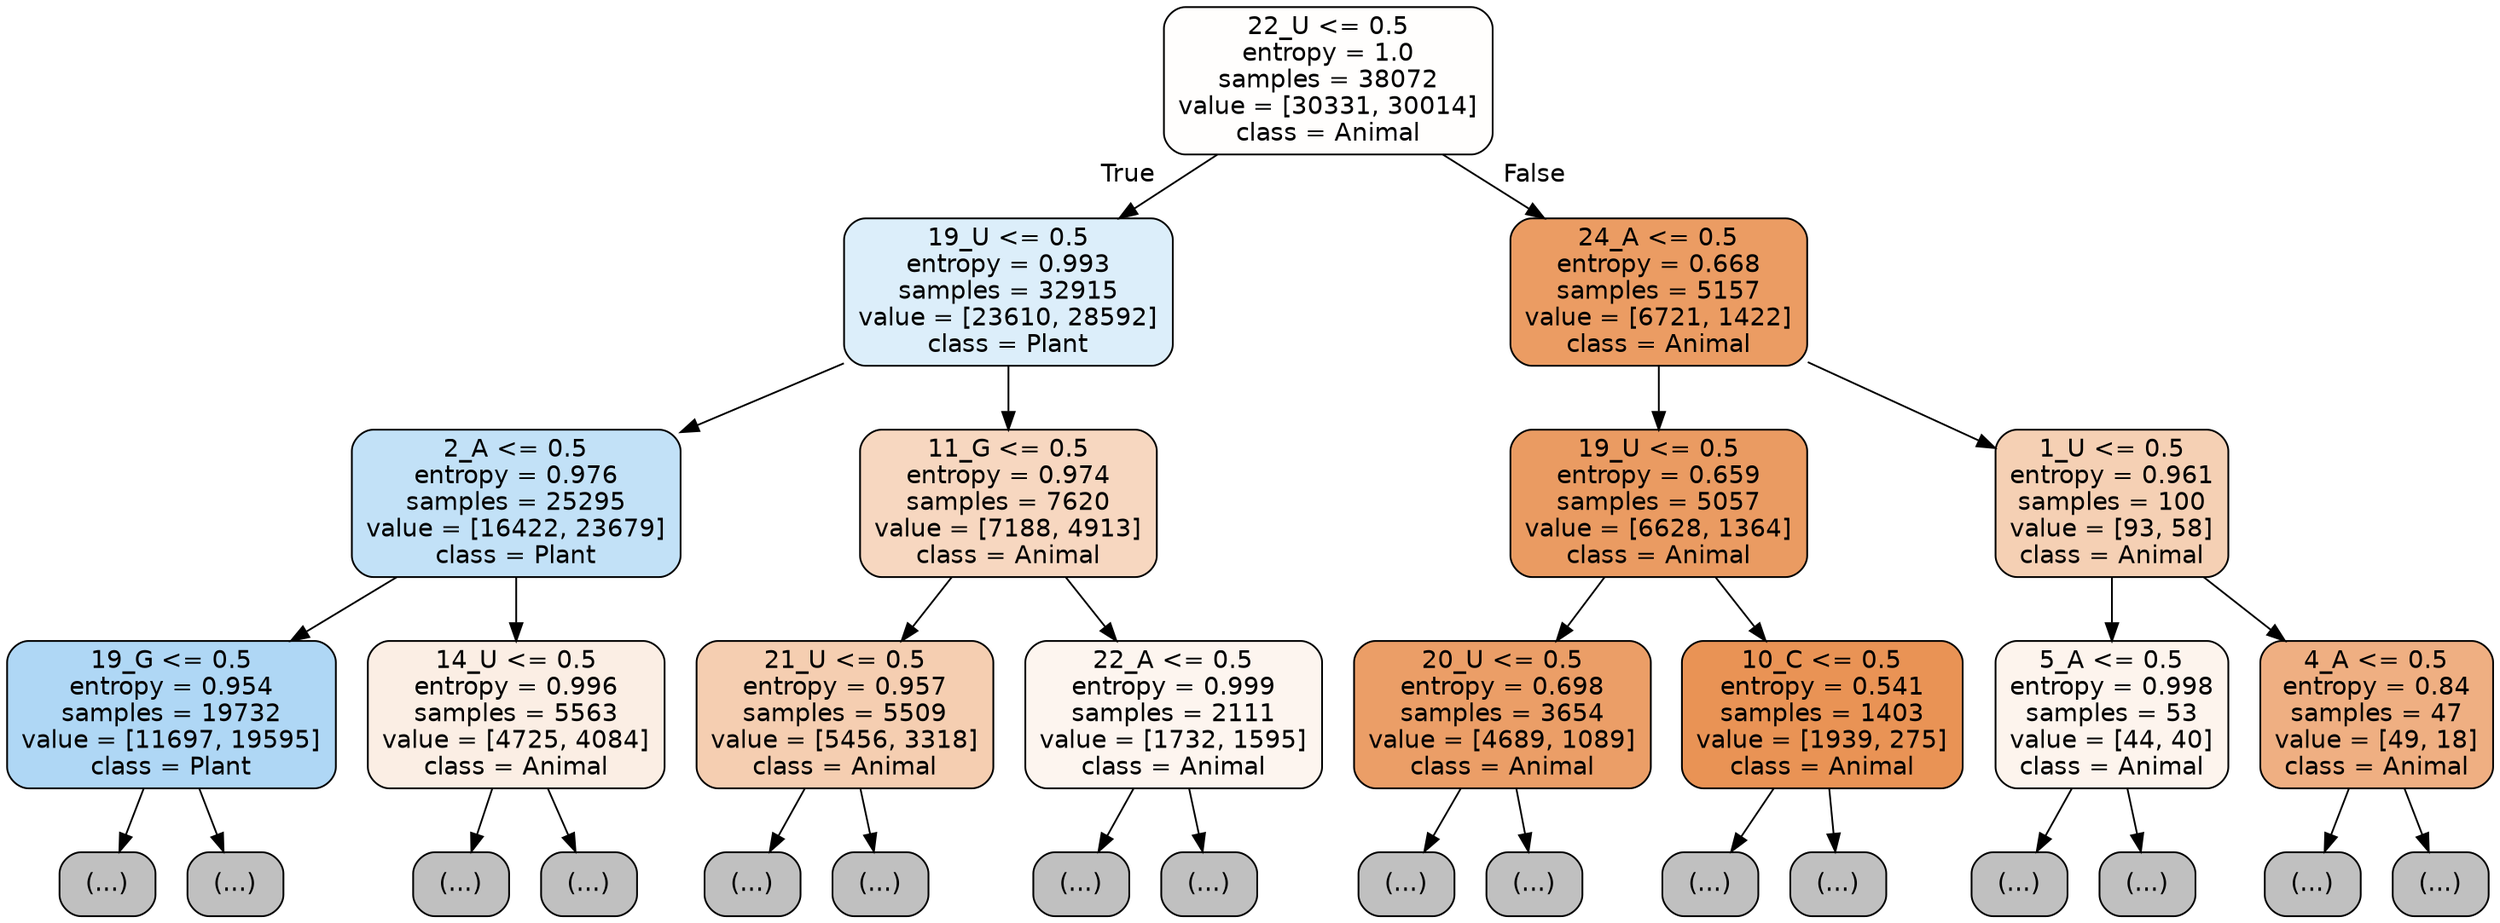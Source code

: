 digraph Tree {
node [shape=box, style="filled, rounded", color="black", fontname="helvetica"] ;
edge [fontname="helvetica"] ;
0 [label="22_U <= 0.5\nentropy = 1.0\nsamples = 38072\nvalue = [30331, 30014]\nclass = Animal", fillcolor="#fffefd"] ;
1 [label="19_U <= 0.5\nentropy = 0.993\nsamples = 32915\nvalue = [23610, 28592]\nclass = Plant", fillcolor="#dceefa"] ;
0 -> 1 [labeldistance=2.5, labelangle=45, headlabel="True"] ;
2 [label="2_A <= 0.5\nentropy = 0.976\nsamples = 25295\nvalue = [16422, 23679]\nclass = Plant", fillcolor="#c2e1f7"] ;
1 -> 2 ;
3 [label="19_G <= 0.5\nentropy = 0.954\nsamples = 19732\nvalue = [11697, 19595]\nclass = Plant", fillcolor="#afd7f5"] ;
2 -> 3 ;
4 [label="(...)", fillcolor="#C0C0C0"] ;
3 -> 4 ;
5373 [label="(...)", fillcolor="#C0C0C0"] ;
3 -> 5373 ;
8232 [label="14_U <= 0.5\nentropy = 0.996\nsamples = 5563\nvalue = [4725, 4084]\nclass = Animal", fillcolor="#fbeee4"] ;
2 -> 8232 ;
8233 [label="(...)", fillcolor="#C0C0C0"] ;
8232 -> 8233 ;
10010 [label="(...)", fillcolor="#C0C0C0"] ;
8232 -> 10010 ;
10785 [label="11_G <= 0.5\nentropy = 0.974\nsamples = 7620\nvalue = [7188, 4913]\nclass = Animal", fillcolor="#f7d7c0"] ;
1 -> 10785 ;
10786 [label="21_U <= 0.5\nentropy = 0.957\nsamples = 5509\nvalue = [5456, 3318]\nclass = Animal", fillcolor="#f5ceb1"] ;
10785 -> 10786 ;
10787 [label="(...)", fillcolor="#C0C0C0"] ;
10786 -> 10787 ;
13106 [label="(...)", fillcolor="#C0C0C0"] ;
10786 -> 13106 ;
13795 [label="22_A <= 0.5\nentropy = 0.999\nsamples = 2111\nvalue = [1732, 1595]\nclass = Animal", fillcolor="#fdf5ef"] ;
10785 -> 13795 ;
13796 [label="(...)", fillcolor="#C0C0C0"] ;
13795 -> 13796 ;
14723 [label="(...)", fillcolor="#C0C0C0"] ;
13795 -> 14723 ;
14828 [label="24_A <= 0.5\nentropy = 0.668\nsamples = 5157\nvalue = [6721, 1422]\nclass = Animal", fillcolor="#eb9c63"] ;
0 -> 14828 [labeldistance=2.5, labelangle=-45, headlabel="False"] ;
14829 [label="19_U <= 0.5\nentropy = 0.659\nsamples = 5057\nvalue = [6628, 1364]\nclass = Animal", fillcolor="#ea9b62"] ;
14828 -> 14829 ;
14830 [label="20_U <= 0.5\nentropy = 0.698\nsamples = 3654\nvalue = [4689, 1089]\nclass = Animal", fillcolor="#eb9e67"] ;
14829 -> 14830 ;
14831 [label="(...)", fillcolor="#C0C0C0"] ;
14830 -> 14831 ;
15838 [label="(...)", fillcolor="#C0C0C0"] ;
14830 -> 15838 ;
16215 [label="10_C <= 0.5\nentropy = 0.541\nsamples = 1403\nvalue = [1939, 275]\nclass = Animal", fillcolor="#e99355"] ;
14829 -> 16215 ;
16216 [label="(...)", fillcolor="#C0C0C0"] ;
16215 -> 16216 ;
16611 [label="(...)", fillcolor="#C0C0C0"] ;
16215 -> 16611 ;
16708 [label="1_U <= 0.5\nentropy = 0.961\nsamples = 100\nvalue = [93, 58]\nclass = Animal", fillcolor="#f5d0b4"] ;
14828 -> 16708 ;
16709 [label="5_A <= 0.5\nentropy = 0.998\nsamples = 53\nvalue = [44, 40]\nclass = Animal", fillcolor="#fdf4ed"] ;
16708 -> 16709 ;
16710 [label="(...)", fillcolor="#C0C0C0"] ;
16709 -> 16710 ;
16743 [label="(...)", fillcolor="#C0C0C0"] ;
16709 -> 16743 ;
16754 [label="4_A <= 0.5\nentropy = 0.84\nsamples = 47\nvalue = [49, 18]\nclass = Animal", fillcolor="#efaf82"] ;
16708 -> 16754 ;
16755 [label="(...)", fillcolor="#C0C0C0"] ;
16754 -> 16755 ;
16780 [label="(...)", fillcolor="#C0C0C0"] ;
16754 -> 16780 ;
}